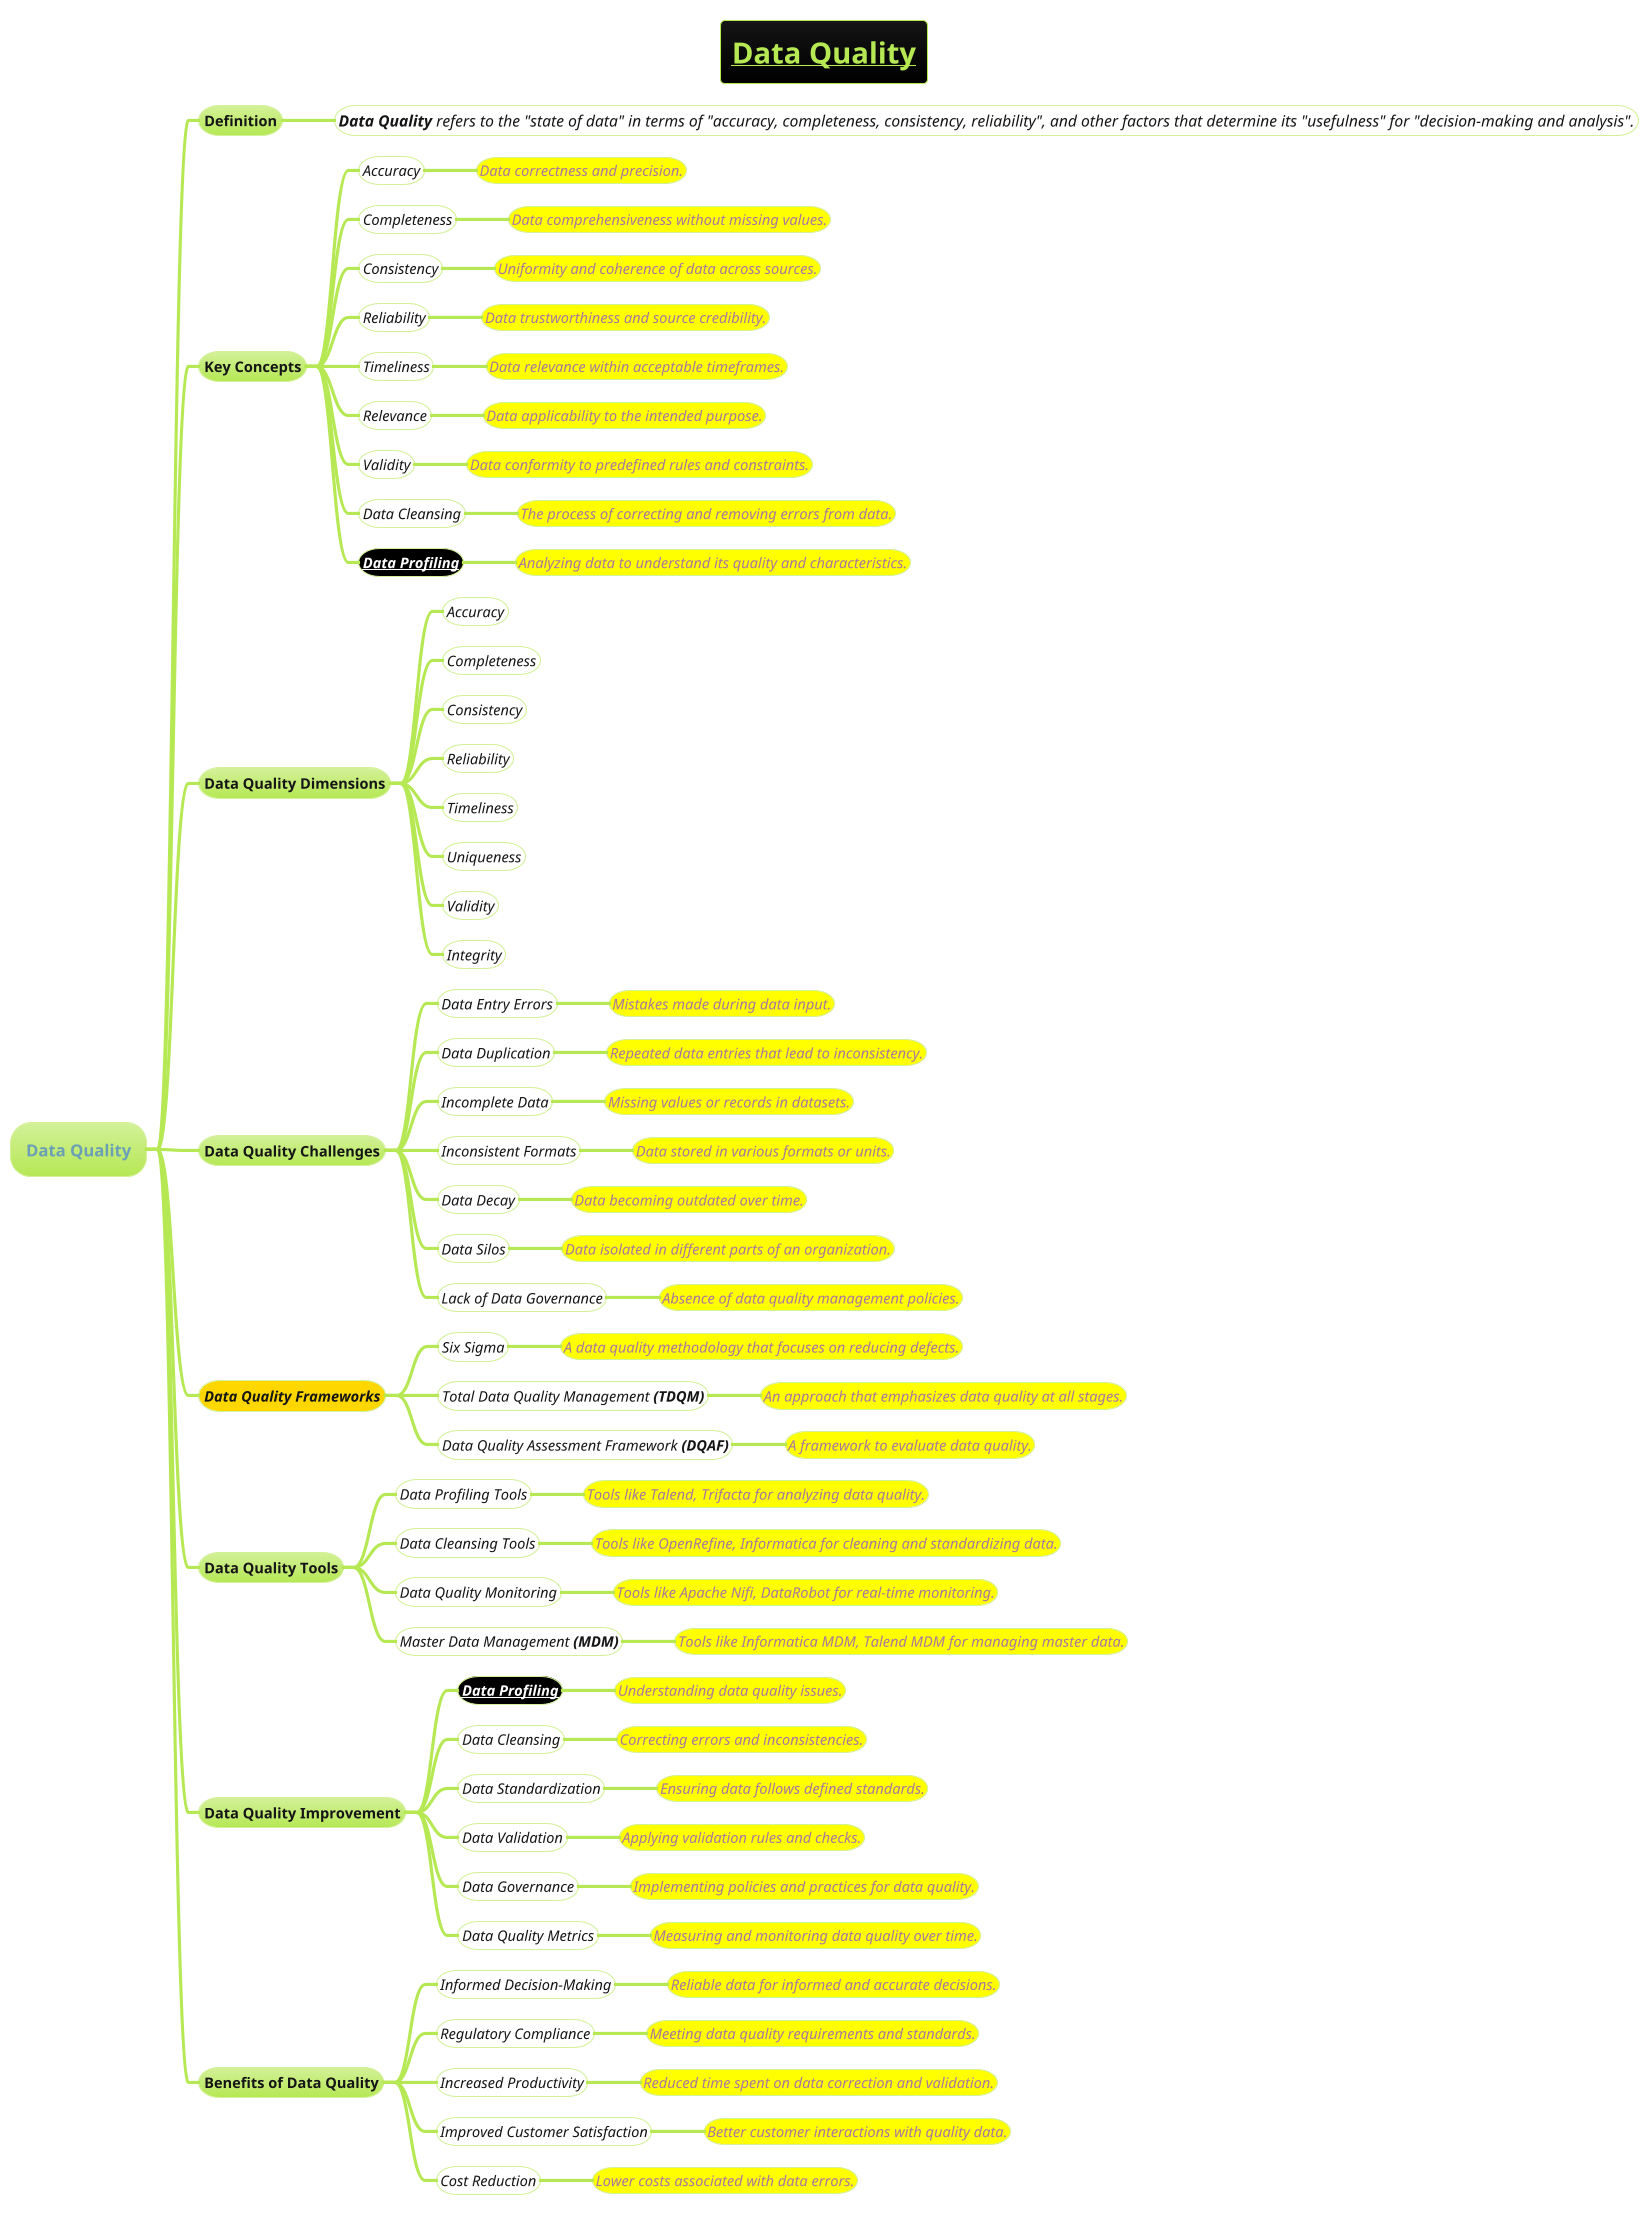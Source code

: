 @startmindmap
title =__Data Quality__
!theme hacker

* Data Quality
** Definition
***[#white] <i><size:15>**Data Quality** refers to the "state of data" in terms of "accuracy, completeness, consistency, reliability", and other factors that determine its "usefulness" for "decision-making and analysis".

** Key Concepts
***[#white] <i><size:14>Accuracy
****[#yellow] <i><size:14>Data correctness and precision.
***[#white] <i><size:14>Completeness
****[#yellow] <i><size:14>Data comprehensiveness without missing values.
***[#white] <i><size:14>Consistency
****[#yellow] <i><size:14>Uniformity and coherence of data across sources.
***[#white] <i><size:14>Reliability
****[#yellow] <i><size:14>Data trustworthiness and source credibility.
***[#white] <i><size:14>Timeliness
****[#yellow] <i><size:14>Data relevance within acceptable timeframes.
***[#white] <i><size:14>Relevance
****[#yellow] <i><size:14>Data applicability to the intended purpose.
***[#white] <i><size:14>Validity
****[#yellow] <i><size:14>Data conformity to predefined rules and constraints.
***[#white] <i><size:14>Data Cleansing
****[#yellow] <i><size:14>The process of correcting and removing errors from data.
***[#black] <b><i><size:14>[[docs/AI-ML-DL-Data-Science-and-BigData/data-science/data-engineering/Data-Profiling.puml Data Profiling]]
****[#yellow] <i><size:14>Analyzing data to understand its quality and characteristics.

** Data Quality Dimensions
***[#white] <i><size:14>Accuracy
***[#white] <i><size:14>Completeness
***[#white] <i><size:14>Consistency
***[#white] <i><size:14>Reliability
***[#white] <i><size:14>Timeliness
***[#white] <i><size:14>Uniqueness
***[#white] <i><size:14>Validity
***[#white] <i><size:14>Integrity

** Data Quality Challenges
***[#white] <i><size:14>Data Entry Errors
****[#yellow] <i><size:14>Mistakes made during data input.
***[#white] <i><size:14>Data Duplication
****[#yellow] <i><size:14>Repeated data entries that lead to inconsistency.
***[#white] <i><size:14>Incomplete Data
****[#yellow] <i><size:14>Missing values or records in datasets.
***[#white] <i><size:14>Inconsistent Formats
****[#yellow] <i><size:14>Data stored in various formats or units.
***[#white] <i><size:14>Data Decay
****[#yellow] <i><size:14>Data becoming outdated over time.
***[#white] <i><size:14>Data Silos
****[#yellow] <i><size:14>Data isolated in different parts of an organization.
***[#white] <i><size:14>Lack of Data Governance
****[#yellow] <i><size:14>Absence of data quality management policies.

**[#gold] <i>Data Quality Frameworks
***[#white] <i><size:14>Six Sigma
****[#yellow] <i><size:14>A data quality methodology that focuses on reducing defects.
***[#white] <i><size:14>Total Data Quality Management **(TDQM)**
****[#yellow] <i><size:14>An approach that emphasizes data quality at all stages.
***[#white] <i><size:14>Data Quality Assessment Framework **(DQAF)**
****[#yellow] <i><size:14>A framework to evaluate data quality.

** Data Quality Tools
***[#white] <i><size:14>Data Profiling Tools
****[#yellow] <i><size:14>Tools like Talend, Trifacta for analyzing data quality.
***[#white] <i><size:14>Data Cleansing Tools
****[#yellow] <i><size:14>Tools like OpenRefine, Informatica for cleaning and standardizing data.
***[#white] <i><size:14>Data Quality Monitoring
****[#yellow] <i><size:14>Tools like Apache Nifi, DataRobot for real-time monitoring.
***[#white] <i><size:14>Master Data Management **(MDM)**
****[#yellow] <i><size:14>Tools like Informatica MDM, Talend MDM for managing master data.

** Data Quality Improvement
***[#black] <b><i><size:14>[[docs/AI-ML-DL-Data-Science-and-BigData/data-science/data-engineering/Data-Profiling.puml Data Profiling]]
****[#yellow] <i><size:14>Understanding data quality issues.
***[#white] <i><size:14>Data Cleansing
****[#yellow] <i><size:14>Correcting errors and inconsistencies.
***[#white] <i><size:14>Data Standardization
****[#yellow] <i><size:14>Ensuring data follows defined standards.
***[#white] <i><size:14>Data Validation
****[#yellow] <i><size:14>Applying validation rules and checks.
***[#white] <i><size:14>Data Governance
****[#yellow] <i><size:14>Implementing policies and practices for data quality.
***[#white] <i><size:14>Data Quality Metrics
****[#yellow] <i><size:14>Measuring and monitoring data quality over time.

** Benefits of Data Quality
***[#white] <i><size:14>Informed Decision-Making
****[#yellow] <i><size:14>Reliable data for informed and accurate decisions.
***[#white] <i><size:14>Regulatory Compliance
****[#yellow] <i><size:14>Meeting data quality requirements and standards.
***[#white] <i><size:14>Increased Productivity
****[#yellow] <i><size:14>Reduced time spent on data correction and validation.
***[#white] <i><size:14>Improved Customer Satisfaction
****[#yellow] <i><size:14>Better customer interactions with quality data.
***[#white] <i><size:14>Cost Reduction
****[#yellow] <i><size:14>Lower costs associated with data errors.

@endmindmap
